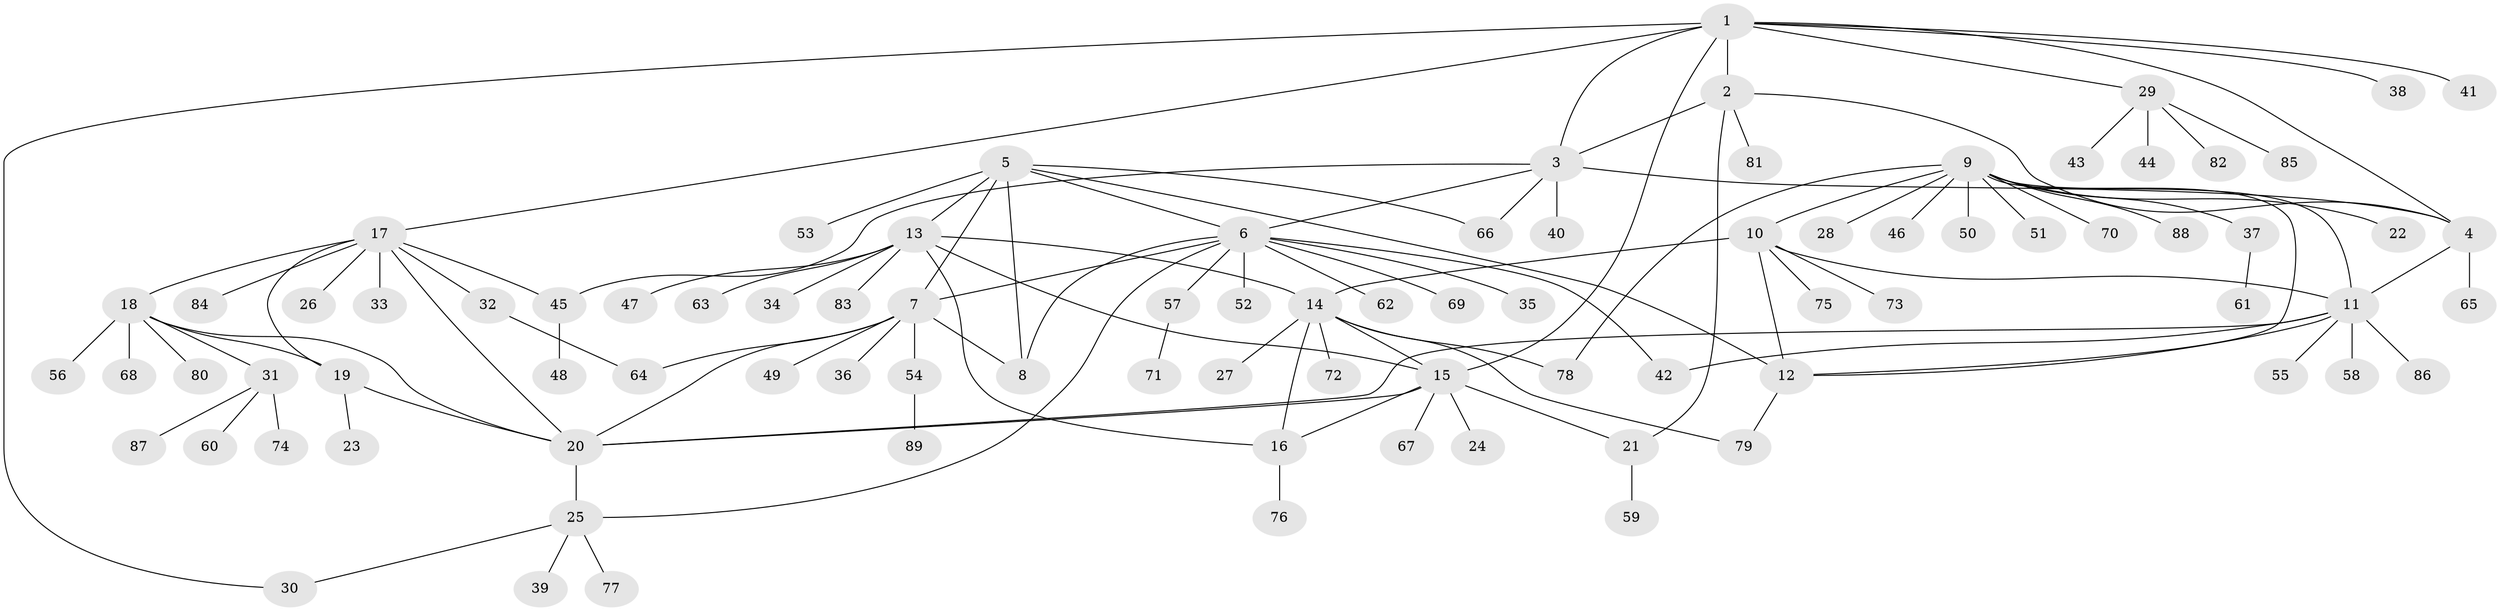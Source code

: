 // Generated by graph-tools (version 1.1) at 2025/11/02/27/25 16:11:32]
// undirected, 89 vertices, 118 edges
graph export_dot {
graph [start="1"]
  node [color=gray90,style=filled];
  1;
  2;
  3;
  4;
  5;
  6;
  7;
  8;
  9;
  10;
  11;
  12;
  13;
  14;
  15;
  16;
  17;
  18;
  19;
  20;
  21;
  22;
  23;
  24;
  25;
  26;
  27;
  28;
  29;
  30;
  31;
  32;
  33;
  34;
  35;
  36;
  37;
  38;
  39;
  40;
  41;
  42;
  43;
  44;
  45;
  46;
  47;
  48;
  49;
  50;
  51;
  52;
  53;
  54;
  55;
  56;
  57;
  58;
  59;
  60;
  61;
  62;
  63;
  64;
  65;
  66;
  67;
  68;
  69;
  70;
  71;
  72;
  73;
  74;
  75;
  76;
  77;
  78;
  79;
  80;
  81;
  82;
  83;
  84;
  85;
  86;
  87;
  88;
  89;
  1 -- 2;
  1 -- 3;
  1 -- 4;
  1 -- 15;
  1 -- 17;
  1 -- 29;
  1 -- 30;
  1 -- 38;
  1 -- 41;
  2 -- 3;
  2 -- 4;
  2 -- 21;
  2 -- 81;
  3 -- 4;
  3 -- 6;
  3 -- 40;
  3 -- 45;
  3 -- 66;
  4 -- 11;
  4 -- 65;
  5 -- 6;
  5 -- 7;
  5 -- 8;
  5 -- 12;
  5 -- 13;
  5 -- 53;
  5 -- 66;
  6 -- 7;
  6 -- 8;
  6 -- 25;
  6 -- 35;
  6 -- 42;
  6 -- 52;
  6 -- 57;
  6 -- 62;
  6 -- 69;
  7 -- 8;
  7 -- 20;
  7 -- 36;
  7 -- 49;
  7 -- 54;
  7 -- 64;
  9 -- 10;
  9 -- 11;
  9 -- 12;
  9 -- 22;
  9 -- 28;
  9 -- 37;
  9 -- 46;
  9 -- 50;
  9 -- 51;
  9 -- 70;
  9 -- 78;
  9 -- 88;
  10 -- 11;
  10 -- 12;
  10 -- 14;
  10 -- 73;
  10 -- 75;
  11 -- 12;
  11 -- 20;
  11 -- 42;
  11 -- 55;
  11 -- 58;
  11 -- 86;
  12 -- 79;
  13 -- 14;
  13 -- 15;
  13 -- 16;
  13 -- 34;
  13 -- 47;
  13 -- 63;
  13 -- 83;
  14 -- 15;
  14 -- 16;
  14 -- 27;
  14 -- 72;
  14 -- 78;
  14 -- 79;
  15 -- 16;
  15 -- 20;
  15 -- 21;
  15 -- 24;
  15 -- 67;
  16 -- 76;
  17 -- 18;
  17 -- 19;
  17 -- 20;
  17 -- 26;
  17 -- 32;
  17 -- 33;
  17 -- 45;
  17 -- 84;
  18 -- 19;
  18 -- 20;
  18 -- 31;
  18 -- 56;
  18 -- 68;
  18 -- 80;
  19 -- 20;
  19 -- 23;
  20 -- 25;
  21 -- 59;
  25 -- 30;
  25 -- 39;
  25 -- 77;
  29 -- 43;
  29 -- 44;
  29 -- 82;
  29 -- 85;
  31 -- 60;
  31 -- 74;
  31 -- 87;
  32 -- 64;
  37 -- 61;
  45 -- 48;
  54 -- 89;
  57 -- 71;
}
